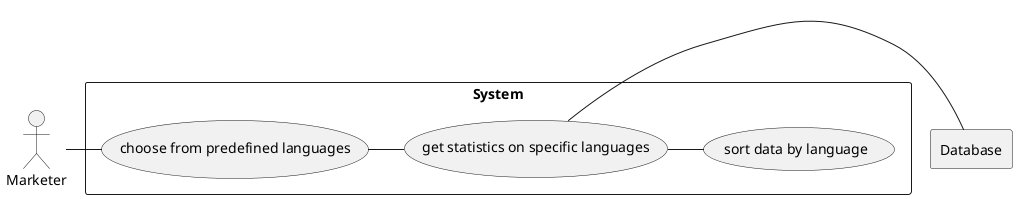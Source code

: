 @startuml

actor A as "Marketer"

rectangle Database

rectangle System {
usecase UC1 as "choose from predefined languages"
usecase UC2 as "get statistics on specific languages"
usecase UC3 as "sort data by language"

A - UC1
UC2 - Database
UC1 - UC2
UC2 - UC3
}

@enduml